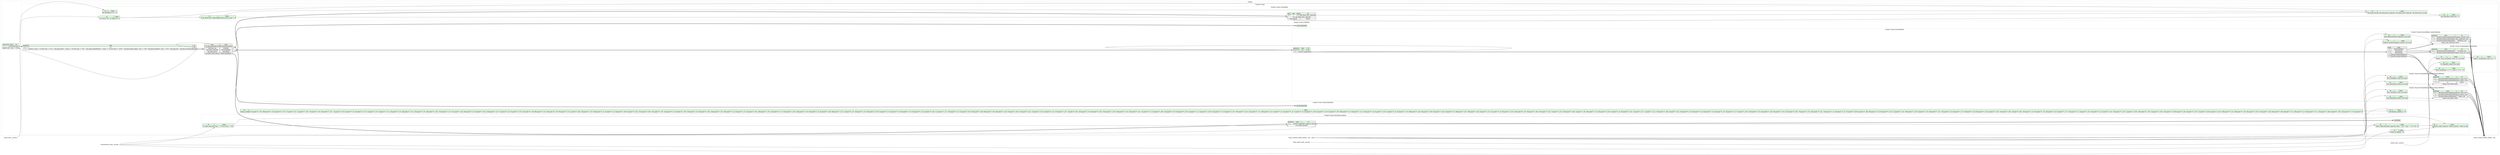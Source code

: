 digraph {
	rankdir=LR;
	node [shape=plaintext];
	subgraph cluster__dcmp_0 {
		label="Dcmp0";
		graph[style=dotted];

		dcmp_0__seq [label=<<TABLE BORDER="0" CELLBORDER="1" CELLSPACING="0">
			<TR><TD BGCOLOR="#E0FFE0">pos</TD><TD BGCOLOR="#E0FFE0">size</TD><TD BGCOLOR="#E0FFE0">type</TD><TD BGCOLOR="#E0FFE0">id</TD></TR>
			<TR><TD PORT="chunks_pos">0</TD><TD PORT="chunks_size">...</TD><TD>Chunk</TD><TD PORT="chunks_type">chunks</TD></TR>
			<TR><TD COLSPAN="4" PORT="chunks__repeat">repeat until _.tag == 255</TD></TR>
		</TABLE>>];
		subgraph cluster__chunk {
			label="Dcmp0::Chunk";
			graph[style=dotted];

			chunk__seq [label=<<TABLE BORDER="0" CELLBORDER="1" CELLSPACING="0">
				<TR><TD BGCOLOR="#E0FFE0">pos</TD><TD BGCOLOR="#E0FFE0">size</TD><TD BGCOLOR="#E0FFE0">type</TD><TD BGCOLOR="#E0FFE0">id</TD></TR>
				<TR><TD PORT="tag_pos">0</TD><TD PORT="tag_size">1</TD><TD>u1</TD><TD PORT="tag_type">tag</TD></TR>
				<TR><TD PORT="body_pos">1</TD><TD PORT="body_size">...</TD><TD>switch (( ((tag &gt;= 0) &amp;&amp; (tag &lt;= 31))  ? :tag_kind_literal : ( ((tag &gt;= 32) &amp;&amp; (tag &lt;= 74))  ? :tag_kind_backreference : ( ((tag &gt;= 75) &amp;&amp; (tag &lt;= 253))  ? :tag_kind_table_lookup : (tag == 254 ? :tag_kind_extended : (tag == 255 ? :tag_kind_end : :tag_kind_invalid))))))</TD><TD PORT="body_type">body</TD></TR>
			</TABLE>>];
chunk__seq_body_switch [label=<<TABLE BORDER="0" CELLBORDER="1" CELLSPACING="0">
	<TR><TD BGCOLOR="#F0F2E4">case</TD><TD BGCOLOR="#F0F2E4">type</TD></TR>
	<TR><TD>:tag_kind_backreference</TD><TD PORT="case0">BackreferenceBody</TD></TR>
	<TR><TD>:tag_kind_end</TD><TD PORT="case1">EndBody</TD></TR>
	<TR><TD>:tag_kind_extended</TD><TD PORT="case2">ExtendedBody</TD></TR>
	<TR><TD>:tag_kind_literal</TD><TD PORT="case3">LiteralBody</TD></TR>
	<TR><TD>:tag_kind_table_lookup</TD><TD PORT="case4">TableLookupBody</TD></TR>
</TABLE>>];
			subgraph cluster__backreference_body {
				label="Dcmp0::Chunk::BackreferenceBody";
				graph[style=dotted];

				backreference_body__seq [label=<<TABLE BORDER="0" CELLBORDER="1" CELLSPACING="0">
					<TR><TD BGCOLOR="#E0FFE0">pos</TD><TD BGCOLOR="#E0FFE0">size</TD><TD BGCOLOR="#E0FFE0">type</TD><TD BGCOLOR="#E0FFE0">id</TD></TR>
					<TR><TD PORT="index_separate_minus_pos">0</TD><TD PORT="index_separate_minus_size">...</TD><TD>switch (tag)</TD><TD PORT="index_separate_minus_type">index_separate_minus</TD></TR>
					<TR><TD COLSPAN="4" PORT="index_separate_minus__if">if is_index_separate</TD></TR>
				</TABLE>>];
				backreference_body__inst__index [label=<<TABLE BORDER="0" CELLBORDER="1" CELLSPACING="0">
					<TR><TD BGCOLOR="#E0FFE0">id</TD><TD BGCOLOR="#E0FFE0">value</TD></TR>
					<TR><TD>index</TD><TD>(is_index_separate ? index_separate : index_in_tag)</TD></TR>
				</TABLE>>];
				backreference_body__inst__index_in_tag [label=<<TABLE BORDER="0" CELLBORDER="1" CELLSPACING="0">
					<TR><TD BGCOLOR="#E0FFE0">id</TD><TD BGCOLOR="#E0FFE0">value</TD></TR>
					<TR><TD>index_in_tag</TD><TD>tag - 35</TD></TR>
				</TABLE>>];
				backreference_body__inst__index_separate [label=<<TABLE BORDER="0" CELLBORDER="1" CELLSPACING="0">
					<TR><TD BGCOLOR="#E0FFE0">id</TD><TD BGCOLOR="#E0FFE0">value</TD></TR>
					<TR><TD>index_separate</TD><TD>(index_separate_minus + 40) + (tag == 33 ? 256 : 0)</TD></TR>
				</TABLE>>];
				backreference_body__inst__is_index_separate [label=<<TABLE BORDER="0" CELLBORDER="1" CELLSPACING="0">
					<TR><TD BGCOLOR="#E0FFE0">id</TD><TD BGCOLOR="#E0FFE0">value</TD></TR>
					<TR><TD>is_index_separate</TD><TD> ((tag &gt;= 32) &amp;&amp; (tag &lt;= 34)) </TD></TR>
				</TABLE>>];
backreference_body__seq_index_separate_minus_switch [label=<<TABLE BORDER="0" CELLBORDER="1" CELLSPACING="0">
	<TR><TD BGCOLOR="#F0F2E4">case</TD><TD BGCOLOR="#F0F2E4">type</TD></TR>
</TABLE>>];
			}
			subgraph cluster__end_body {
				label="Dcmp0::Chunk::EndBody";
				graph[style=dotted];

				end_body__seq [label=<<TABLE BORDER="0" CELLBORDER="1" CELLSPACING="0">
					<TR><TD BGCOLOR="#E0FFE0">pos</TD><TD BGCOLOR="#E0FFE0">size</TD><TD BGCOLOR="#E0FFE0">type</TD><TD BGCOLOR="#E0FFE0">id</TD></TR>
				</TABLE>>];
			}
			subgraph cluster__extended_body {
				label="Dcmp0::Chunk::ExtendedBody";
				graph[style=dotted];

				extended_body__seq [label=<<TABLE BORDER="0" CELLBORDER="1" CELLSPACING="0">
					<TR><TD BGCOLOR="#E0FFE0">pos</TD><TD BGCOLOR="#E0FFE0">size</TD><TD BGCOLOR="#E0FFE0">type</TD><TD BGCOLOR="#E0FFE0">id</TD></TR>
					<TR><TD PORT="tag_pos">0</TD><TD PORT="tag_size">1</TD><TD>u1</TD><TD PORT="tag_type">tag</TD></TR>
					<TR><TD PORT="body_pos">1</TD><TD PORT="body_size">...</TD><TD>switch (tag)</TD><TD PORT="body_type">body</TD></TR>
				</TABLE>>];
extended_body__seq_body_switch [label=<<TABLE BORDER="0" CELLBORDER="1" CELLSPACING="0">
	<TR><TD BGCOLOR="#F0F2E4">case</TD><TD BGCOLOR="#F0F2E4">type</TD></TR>
	<TR><TD>0</TD><TD PORT="case0">JumpTableBody</TD></TR>
	<TR><TD>2</TD><TD PORT="case1">RepeatBody</TD></TR>
	<TR><TD>3</TD><TD PORT="case2">RepeatBody</TD></TR>
	<TR><TD>4</TD><TD PORT="case3">DeltaEncoding16BitBody</TD></TR>
	<TR><TD>6</TD><TD PORT="case4">DeltaEncoding32BitBody</TD></TR>
</TABLE>>];
				subgraph cluster__delta_encoding_16_bit_body {
					label="Dcmp0::Chunk::ExtendedBody::DeltaEncoding16BitBody";
					graph[style=dotted];

					delta_encoding_16_bit_body__seq [label=<<TABLE BORDER="0" CELLBORDER="1" CELLSPACING="0">
						<TR><TD BGCOLOR="#E0FFE0">pos</TD><TD BGCOLOR="#E0FFE0">size</TD><TD BGCOLOR="#E0FFE0">type</TD><TD BGCOLOR="#E0FFE0">id</TD></TR>
						<TR><TD PORT="first_value_raw_pos">0</TD><TD PORT="first_value_raw_size">...</TD><TD>DcmpVariableLengthInteger</TD><TD PORT="first_value_raw_type">first_value_raw</TD></TR>
						<TR><TD PORT="num_deltas_raw_pos">...</TD><TD PORT="num_deltas_raw_size">...</TD><TD>DcmpVariableLengthInteger</TD><TD PORT="num_deltas_raw_type">num_deltas_raw</TD></TR>
						<TR><TD PORT="deltas_pos">...</TD><TD PORT="deltas_size">1</TD><TD>s1</TD><TD PORT="deltas_type">deltas</TD></TR>
						<TR><TD COLSPAN="4" PORT="deltas__repeat">repeat num_deltas times</TD></TR>
					</TABLE>>];
					delta_encoding_16_bit_body__inst__first_value [label=<<TABLE BORDER="0" CELLBORDER="1" CELLSPACING="0">
						<TR><TD BGCOLOR="#E0FFE0">id</TD><TD BGCOLOR="#E0FFE0">value</TD></TR>
						<TR><TD>first_value</TD><TD>first_value_raw.value</TD></TR>
					</TABLE>>];
					delta_encoding_16_bit_body__inst__num_deltas [label=<<TABLE BORDER="0" CELLBORDER="1" CELLSPACING="0">
						<TR><TD BGCOLOR="#E0FFE0">id</TD><TD BGCOLOR="#E0FFE0">value</TD></TR>
						<TR><TD>num_deltas</TD><TD>num_deltas_raw.value</TD></TR>
					</TABLE>>];
				}
				subgraph cluster__delta_encoding_32_bit_body {
					label="Dcmp0::Chunk::ExtendedBody::DeltaEncoding32BitBody";
					graph[style=dotted];

					delta_encoding_32_bit_body__seq [label=<<TABLE BORDER="0" CELLBORDER="1" CELLSPACING="0">
						<TR><TD BGCOLOR="#E0FFE0">pos</TD><TD BGCOLOR="#E0FFE0">size</TD><TD BGCOLOR="#E0FFE0">type</TD><TD BGCOLOR="#E0FFE0">id</TD></TR>
						<TR><TD PORT="first_value_raw_pos">0</TD><TD PORT="first_value_raw_size">...</TD><TD>DcmpVariableLengthInteger</TD><TD PORT="first_value_raw_type">first_value_raw</TD></TR>
						<TR><TD PORT="num_deltas_raw_pos">...</TD><TD PORT="num_deltas_raw_size">...</TD><TD>DcmpVariableLengthInteger</TD><TD PORT="num_deltas_raw_type">num_deltas_raw</TD></TR>
						<TR><TD PORT="deltas_raw_pos">...</TD><TD PORT="deltas_raw_size">...</TD><TD>DcmpVariableLengthInteger</TD><TD PORT="deltas_raw_type">deltas_raw</TD></TR>
						<TR><TD COLSPAN="4" PORT="deltas_raw__repeat">repeat num_deltas times</TD></TR>
					</TABLE>>];
					delta_encoding_32_bit_body__inst__first_value [label=<<TABLE BORDER="0" CELLBORDER="1" CELLSPACING="0">
						<TR><TD BGCOLOR="#E0FFE0">id</TD><TD BGCOLOR="#E0FFE0">value</TD></TR>
						<TR><TD>first_value</TD><TD>first_value_raw.value</TD></TR>
					</TABLE>>];
					delta_encoding_32_bit_body__inst__num_deltas [label=<<TABLE BORDER="0" CELLBORDER="1" CELLSPACING="0">
						<TR><TD BGCOLOR="#E0FFE0">id</TD><TD BGCOLOR="#E0FFE0">value</TD></TR>
						<TR><TD>num_deltas</TD><TD>num_deltas_raw.value</TD></TR>
					</TABLE>>];
				}
				subgraph cluster__jump_table_body {
					label="Dcmp0::Chunk::ExtendedBody::JumpTableBody";
					graph[style=dotted];

					jump_table_body__seq [label=<<TABLE BORDER="0" CELLBORDER="1" CELLSPACING="0">
						<TR><TD BGCOLOR="#E0FFE0">pos</TD><TD BGCOLOR="#E0FFE0">size</TD><TD BGCOLOR="#E0FFE0">type</TD><TD BGCOLOR="#E0FFE0">id</TD></TR>
						<TR><TD PORT="segment_number_raw_pos">0</TD><TD PORT="segment_number_raw_size">...</TD><TD>DcmpVariableLengthInteger</TD><TD PORT="segment_number_raw_type">segment_number_raw</TD></TR>
						<TR><TD PORT="num_addresses_raw_pos">...</TD><TD PORT="num_addresses_raw_size">...</TD><TD>DcmpVariableLengthInteger</TD><TD PORT="num_addresses_raw_type">num_addresses_raw</TD></TR>
						<TR><TD PORT="addresses_raw_pos">...</TD><TD PORT="addresses_raw_size">...</TD><TD>DcmpVariableLengthInteger</TD><TD PORT="addresses_raw_type">addresses_raw</TD></TR>
						<TR><TD COLSPAN="4" PORT="addresses_raw__repeat">repeat num_addresses times</TD></TR>
					</TABLE>>];
					jump_table_body__inst__num_addresses [label=<<TABLE BORDER="0" CELLBORDER="1" CELLSPACING="0">
						<TR><TD BGCOLOR="#E0FFE0">id</TD><TD BGCOLOR="#E0FFE0">value</TD></TR>
						<TR><TD>num_addresses</TD><TD>num_addresses_raw.value</TD></TR>
					</TABLE>>];
					jump_table_body__inst__segment_number [label=<<TABLE BORDER="0" CELLBORDER="1" CELLSPACING="0">
						<TR><TD BGCOLOR="#E0FFE0">id</TD><TD BGCOLOR="#E0FFE0">value</TD></TR>
						<TR><TD>segment_number</TD><TD>segment_number_raw.value</TD></TR>
					</TABLE>>];
				}
				subgraph cluster__repeat_body {
					label="Dcmp0::Chunk::ExtendedBody::RepeatBody";
					graph[style=dotted];

					repeat_body__seq [label=<<TABLE BORDER="0" CELLBORDER="1" CELLSPACING="0">
						<TR><TD BGCOLOR="#E0FFE0">pos</TD><TD BGCOLOR="#E0FFE0">size</TD><TD BGCOLOR="#E0FFE0">type</TD><TD BGCOLOR="#E0FFE0">id</TD></TR>
						<TR><TD PORT="to_repeat_raw_pos">0</TD><TD PORT="to_repeat_raw_size">...</TD><TD>DcmpVariableLengthInteger</TD><TD PORT="to_repeat_raw_type">to_repeat_raw</TD></TR>
						<TR><TD PORT="repeat_count_m1_raw_pos">...</TD><TD PORT="repeat_count_m1_raw_size">...</TD><TD>DcmpVariableLengthInteger</TD><TD PORT="repeat_count_m1_raw_type">repeat_count_m1_raw</TD></TR>
					</TABLE>>];
					repeat_body__inst__byte_count [label=<<TABLE BORDER="0" CELLBORDER="1" CELLSPACING="0">
						<TR><TD BGCOLOR="#E0FFE0">id</TD><TD BGCOLOR="#E0FFE0">value</TD></TR>
						<TR><TD>byte_count</TD><TD>(tag == 2 ? 1 : (tag == 3 ? 2 : -1))</TD></TR>
					</TABLE>>];
					repeat_body__inst__repeat_count [label=<<TABLE BORDER="0" CELLBORDER="1" CELLSPACING="0">
						<TR><TD BGCOLOR="#E0FFE0">id</TD><TD BGCOLOR="#E0FFE0">value</TD></TR>
						<TR><TD>repeat_count</TD><TD>repeat_count_m1 + 1</TD></TR>
					</TABLE>>];
					repeat_body__inst__repeat_count_m1 [label=<<TABLE BORDER="0" CELLBORDER="1" CELLSPACING="0">
						<TR><TD BGCOLOR="#E0FFE0">id</TD><TD BGCOLOR="#E0FFE0">value</TD></TR>
						<TR><TD>repeat_count_m1</TD><TD>repeat_count_m1_raw.value</TD></TR>
					</TABLE>>];
					repeat_body__inst__to_repeat [label=<<TABLE BORDER="0" CELLBORDER="1" CELLSPACING="0">
						<TR><TD BGCOLOR="#E0FFE0">id</TD><TD BGCOLOR="#E0FFE0">value</TD></TR>
						<TR><TD>to_repeat</TD><TD>to_repeat_raw.value</TD></TR>
					</TABLE>>];
				}
			}
			subgraph cluster__literal_body {
				label="Dcmp0::Chunk::LiteralBody";
				graph[style=dotted];

				literal_body__seq [label=<<TABLE BORDER="0" CELLBORDER="1" CELLSPACING="0">
					<TR><TD BGCOLOR="#E0FFE0">pos</TD><TD BGCOLOR="#E0FFE0">size</TD><TD BGCOLOR="#E0FFE0">type</TD><TD BGCOLOR="#E0FFE0">id</TD></TR>
					<TR><TD PORT="len_literal_div2_separate_pos">0</TD><TD PORT="len_literal_div2_separate_size">1</TD><TD>u1</TD><TD PORT="len_literal_div2_separate_type">len_literal_div2_separate</TD></TR>
					<TR><TD COLSPAN="4" PORT="len_literal_div2_separate__if">if is_len_literal_div2_separate</TD></TR>
					<TR><TD PORT="literal_pos">1</TD><TD PORT="literal_size">len_literal</TD><TD></TD><TD PORT="literal_type">literal</TD></TR>
				</TABLE>>];
				literal_body__inst__do_store [label=<<TABLE BORDER="0" CELLBORDER="1" CELLSPACING="0">
					<TR><TD BGCOLOR="#E0FFE0">id</TD><TD BGCOLOR="#E0FFE0">value</TD></TR>
					<TR><TD>do_store</TD><TD>tag &amp; 16 != 0</TD></TR>
				</TABLE>>];
				literal_body__inst__is_len_literal_div2_separate [label=<<TABLE BORDER="0" CELLBORDER="1" CELLSPACING="0">
					<TR><TD BGCOLOR="#E0FFE0">id</TD><TD BGCOLOR="#E0FFE0">value</TD></TR>
					<TR><TD>is_len_literal_div2_separate</TD><TD>len_literal_div2_in_tag == 0</TD></TR>
				</TABLE>>];
				literal_body__inst__len_literal [label=<<TABLE BORDER="0" CELLBORDER="1" CELLSPACING="0">
					<TR><TD BGCOLOR="#E0FFE0">id</TD><TD BGCOLOR="#E0FFE0">value</TD></TR>
					<TR><TD>len_literal</TD><TD>len_literal_div2 * 2</TD></TR>
				</TABLE>>];
				literal_body__inst__len_literal_div2 [label=<<TABLE BORDER="0" CELLBORDER="1" CELLSPACING="0">
					<TR><TD BGCOLOR="#E0FFE0">id</TD><TD BGCOLOR="#E0FFE0">value</TD></TR>
					<TR><TD>len_literal_div2</TD><TD>(is_len_literal_div2_separate ? len_literal_div2_separate : len_literal_div2_in_tag)</TD></TR>
				</TABLE>>];
				literal_body__inst__len_literal_div2_in_tag [label=<<TABLE BORDER="0" CELLBORDER="1" CELLSPACING="0">
					<TR><TD BGCOLOR="#E0FFE0">id</TD><TD BGCOLOR="#E0FFE0">value</TD></TR>
					<TR><TD>len_literal_div2_in_tag</TD><TD>tag &amp; 15</TD></TR>
				</TABLE>>];
			}
			subgraph cluster__table_lookup_body {
				label="Dcmp0::Chunk::TableLookupBody";
				graph[style=dotted];

				table_lookup_body__seq [label=<<TABLE BORDER="0" CELLBORDER="1" CELLSPACING="0">
					<TR><TD BGCOLOR="#E0FFE0">pos</TD><TD BGCOLOR="#E0FFE0">size</TD><TD BGCOLOR="#E0FFE0">type</TD><TD BGCOLOR="#E0FFE0">id</TD></TR>
				</TABLE>>];
				table_lookup_body__inst__lookup_table [label=<<TABLE BORDER="0" CELLBORDER="1" CELLSPACING="0">
					<TR><TD BGCOLOR="#E0FFE0">id</TD><TD BGCOLOR="#E0FFE0">value</TD></TR>
					<TR><TD>lookup_table</TD><TD>[[0, 0].pack('C*'), [78, 186].pack('C*'), [0, 8].pack('C*'), [78, 117].pack('C*'), [0, 12].pack('C*'), [78, 173].pack('C*'), [32, 83].pack('C*'), [47, 11].pack('C*'), [97, 0].pack('C*'), [0, 16].pack('C*'), [112, 0].pack('C*'), [47, 0].pack('C*'), [72, 110].pack('C*'), [32, 80].pack('C*'), [32, 110].pack('C*'), [47, 46].pack('C*'), [255, 252].pack('C*'), [72, 231].pack('C*'), [63, 60].pack('C*'), [0, 4].pack('C*'), [255, 248].pack('C*'), [47, 12].pack('C*'), [32, 6].pack('C*'), [78, 237].pack('C*'), [78, 86].pack('C*'), [32, 104].pack('C*'), [78, 94].pack('C*'), [0, 1].pack('C*'), [88, 143].pack('C*'), [79, 239].pack('C*'), [0, 2].pack('C*'), [0, 24].pack('C*'), [96, 0].pack('C*'), [255, 255].pack('C*'), [80, 143].pack('C*'), [78, 144].pack('C*'), [0, 6].pack('C*'), [38, 110].pack('C*'), [0, 20].pack('C*'), [255, 244].pack('C*'), [76, 238].pack('C*'), [0, 10].pack('C*'), [0, 14].pack('C*'), [65, 238].pack('C*'), [76, 223].pack('C*'), [72, 192].pack('C*'), [255, 240].pack('C*'), [45, 64].pack('C*'), [0, 18].pack('C*'), [48, 46].pack('C*'), [112, 1].pack('C*'), [47, 40].pack('C*'), [32, 84].pack('C*'), [103, 0].pack('C*'), [0, 32].pack('C*'), [0, 28].pack('C*'), [32, 95].pack('C*'), [24, 0].pack('C*'), [38, 111].pack('C*'), [72, 120].pack('C*'), [0, 22].pack('C*'), [65, 250].pack('C*'), [48, 60].pack('C*'), [40, 64].pack('C*'), [114, 0].pack('C*'), [40, 110].pack('C*'), [32, 12].pack('C*'), [102, 0].pack('C*'), [32, 107].pack('C*'), [47, 7].pack('C*'), [85, 143].pack('C*'), [0, 40].pack('C*'), [255, 254].pack('C*'), [255, 236].pack('C*'), [34, 216].pack('C*'), [32, 11].pack('C*'), [0, 15].pack('C*'), [89, 143].pack('C*'), [47, 60].pack('C*'), [255, 0].pack('C*'), [1, 24].pack('C*'), [129, 225].pack('C*'), [74, 0].pack('C*'), [78, 176].pack('C*'), [255, 232].pack('C*'), [72, 199].pack('C*'), [0, 3].pack('C*'), [0, 34].pack('C*'), [0, 7].pack('C*'), [0, 26].pack('C*'), [103, 6].pack('C*'), [103, 8].pack('C*'), [78, 249].pack('C*'), [0, 36].pack('C*'), [32, 120].pack('C*'), [8, 0].pack('C*'), [102, 4].pack('C*'), [0, 42].pack('C*'), [78, 208].pack('C*'), [48, 40].pack('C*'), [38, 95].pack('C*'), [103, 4].pack('C*'), [0, 48].pack('C*'), [67, 238].pack('C*'), [63, 0].pack('C*'), [32, 31].pack('C*'), [0, 30].pack('C*'), [255, 246].pack('C*'), [32, 46].pack('C*'), [66, 167].pack('C*'), [32, 7].pack('C*'), [255, 250].pack('C*'), [96, 2].pack('C*'), [61, 64].pack('C*'), [12, 64].pack('C*'), [102, 6].pack('C*'), [0, 38].pack('C*'), [45, 72].pack('C*'), [47, 1].pack('C*'), [112, 255].pack('C*'), [96, 4].pack('C*'), [24, 128].pack('C*'), [74, 64].pack('C*'), [0, 64].pack('C*'), [0, 44].pack('C*'), [47, 8].pack('C*'), [0, 17].pack('C*'), [255, 228].pack('C*'), [33, 64].pack('C*'), [38, 64].pack('C*'), [255, 242].pack('C*'), [66, 110].pack('C*'), [78, 185].pack('C*'), [61, 124].pack('C*'), [0, 56].pack('C*'), [0, 13].pack('C*'), [96, 6].pack('C*'), [66, 46].pack('C*'), [32, 60].pack('C*'), [103, 12].pack('C*'), [45, 104].pack('C*'), [102, 8].pack('C*'), [74, 46].pack('C*'), [74, 174].pack('C*'), [0, 46].pack('C*'), [72, 64].pack('C*'), [34, 95].pack('C*'), [34, 0].pack('C*'), [103, 10].pack('C*'), [48, 7].pack('C*'), [66, 103].pack('C*'), [0, 50].pack('C*'), [32, 40].pack('C*'), [0, 9].pack('C*'), [72, 122].pack('C*'), [2, 0].pack('C*'), [47, 43].pack('C*'), [0, 5].pack('C*'), [34, 110].pack('C*'), [102, 2].pack('C*'), [229, 128].pack('C*'), [103, 14].pack('C*'), [102, 10].pack('C*'), [0, 80].pack('C*'), [62, 0].pack('C*'), [102, 12].pack('C*'), [46, 0].pack('C*'), [255, 238].pack('C*'), [32, 109].pack('C*'), [32, 64].pack('C*'), [255, 224].pack('C*'), [83, 64].pack('C*'), [96, 8].pack('C*'), [4, 128].pack('C*'), [0, 104].pack('C*'), [11, 124].pack('C*'), [68, 0].pack('C*'), [65, 232].pack('C*'), [72, 65].pack('C*')]</TD></TR>
				</TABLE>>];
				table_lookup_body__inst__value [label=<<TABLE BORDER="0" CELLBORDER="1" CELLSPACING="0">
					<TR><TD BGCOLOR="#E0FFE0">id</TD><TD BGCOLOR="#E0FFE0">value</TD></TR>
					<TR><TD>value</TD><TD>lookup_table[tag - 75]</TD></TR>
				</TABLE>>];
			}
		}
	}
	dcmp_0__seq:chunks_type -> chunk__seq [style=bold];
	chunk__seq:tag_type -> dcmp_0__seq:chunks__repeat [color="#404040"];
	chunk__seq:body_type -> chunk__seq_body_switch [style=bold];
	chunk__seq_body_switch:case0 -> backreference_body__seq [style=bold];
	chunk__seq_body_switch:case1 -> end_body__seq [style=bold];
	chunk__seq_body_switch:case2 -> extended_body__seq [style=bold];
	chunk__seq_body_switch:case3 -> literal_body__seq [style=bold];
	chunk__seq_body_switch:case4 -> table_lookup_body__seq [style=bold];
	chunk__seq:tag_type -> chunk__seq:body_type [color="#404040"];
	backreference_body__seq:index_separate_minus_type -> backreference_body__seq_index_separate_minus_switch [style=bold];
	backreference_body__params:tag_type -> backreference_body__seq:index_separate_minus_type [color="#404040"];
	backreference_body__inst__is_index_separate:is_index_separate_type -> backreference_body__seq:index_separate_minus__if [color="#404040"];
	backreference_body__inst__is_index_separate:is_index_separate_type -> backreference_body__inst__index [color="#404040"];
	backreference_body__inst__index_separate:index_separate_type -> backreference_body__inst__index [color="#404040"];
	backreference_body__inst__index_in_tag:index_in_tag_type -> backreference_body__inst__index [color="#404040"];
	backreference_body__params:tag_type -> backreference_body__inst__index_in_tag [color="#404040"];
	backreference_body__seq:index_separate_minus_type -> backreference_body__inst__index_separate [color="#404040"];
	backreference_body__params:tag_type -> backreference_body__inst__index_separate [color="#404040"];
	backreference_body__params:tag_type -> backreference_body__inst__is_index_separate [color="#404040"];
	extended_body__seq:body_type -> extended_body__seq_body_switch [style=bold];
	extended_body__seq_body_switch:case0 -> jump_table_body__seq [style=bold];
	extended_body__seq_body_switch:case1 -> repeat_body__seq [style=bold];
	extended_body__seq_body_switch:case2 -> repeat_body__seq [style=bold];
	extended_body__seq_body_switch:case3 -> delta_encoding_16_bit_body__seq [style=bold];
	extended_body__seq_body_switch:case4 -> delta_encoding_32_bit_body__seq [style=bold];
	extended_body__seq:tag_type -> extended_body__seq:body_type [color="#404040"];
	delta_encoding_16_bit_body__seq:first_value_raw_type -> dcmp_variable_length_integer__seq [style=bold];
	delta_encoding_16_bit_body__seq:num_deltas_raw_type -> dcmp_variable_length_integer__seq [style=bold];
	delta_encoding_16_bit_body__inst__num_deltas:num_deltas_type -> delta_encoding_16_bit_body__seq:deltas__repeat [color="#404040"];
	dcmp_variable_length_integer__inst__value:value_type -> delta_encoding_16_bit_body__inst__first_value [color="#404040"];
	dcmp_variable_length_integer__inst__value:value_type -> delta_encoding_16_bit_body__inst__num_deltas [color="#404040"];
	delta_encoding_32_bit_body__seq:first_value_raw_type -> dcmp_variable_length_integer__seq [style=bold];
	delta_encoding_32_bit_body__seq:num_deltas_raw_type -> dcmp_variable_length_integer__seq [style=bold];
	delta_encoding_32_bit_body__seq:deltas_raw_type -> dcmp_variable_length_integer__seq [style=bold];
	delta_encoding_32_bit_body__inst__num_deltas:num_deltas_type -> delta_encoding_32_bit_body__seq:deltas_raw__repeat [color="#404040"];
	dcmp_variable_length_integer__inst__value:value_type -> delta_encoding_32_bit_body__inst__first_value [color="#404040"];
	dcmp_variable_length_integer__inst__value:value_type -> delta_encoding_32_bit_body__inst__num_deltas [color="#404040"];
	jump_table_body__seq:segment_number_raw_type -> dcmp_variable_length_integer__seq [style=bold];
	jump_table_body__seq:num_addresses_raw_type -> dcmp_variable_length_integer__seq [style=bold];
	jump_table_body__seq:addresses_raw_type -> dcmp_variable_length_integer__seq [style=bold];
	jump_table_body__inst__num_addresses:num_addresses_type -> jump_table_body__seq:addresses_raw__repeat [color="#404040"];
	dcmp_variable_length_integer__inst__value:value_type -> jump_table_body__inst__num_addresses [color="#404040"];
	dcmp_variable_length_integer__inst__value:value_type -> jump_table_body__inst__segment_number [color="#404040"];
	repeat_body__seq:to_repeat_raw_type -> dcmp_variable_length_integer__seq [style=bold];
	repeat_body__seq:repeat_count_m1_raw_type -> dcmp_variable_length_integer__seq [style=bold];
	repeat_body__params:tag_type -> repeat_body__inst__byte_count [color="#404040"];
	repeat_body__inst__repeat_count_m1:repeat_count_m1_type -> repeat_body__inst__repeat_count [color="#404040"];
	dcmp_variable_length_integer__inst__value:value_type -> repeat_body__inst__repeat_count_m1 [color="#404040"];
	dcmp_variable_length_integer__inst__value:value_type -> repeat_body__inst__to_repeat [color="#404040"];
	literal_body__inst__is_len_literal_div2_separate:is_len_literal_div2_separate_type -> literal_body__seq:len_literal_div2_separate__if [color="#404040"];
	literal_body__inst__len_literal:len_literal_type -> literal_body__seq:literal_size [color="#404040"];
	literal_body__params:tag_type -> literal_body__inst__do_store [color="#404040"];
	literal_body__inst__len_literal_div2_in_tag:len_literal_div2_in_tag_type -> literal_body__inst__is_len_literal_div2_separate [color="#404040"];
	literal_body__inst__len_literal_div2:len_literal_div2_type -> literal_body__inst__len_literal [color="#404040"];
	literal_body__inst__is_len_literal_div2_separate:is_len_literal_div2_separate_type -> literal_body__inst__len_literal_div2 [color="#404040"];
	literal_body__seq:len_literal_div2_separate_type -> literal_body__inst__len_literal_div2 [color="#404040"];
	literal_body__inst__len_literal_div2_in_tag:len_literal_div2_in_tag_type -> literal_body__inst__len_literal_div2 [color="#404040"];
	literal_body__params:tag_type -> literal_body__inst__len_literal_div2_in_tag [color="#404040"];
	table_lookup_body__inst__lookup_table:lookup_table_type -> table_lookup_body__inst__value [color="#404040"];
	table_lookup_body__params:tag_type -> table_lookup_body__inst__value [color="#404040"];
}
